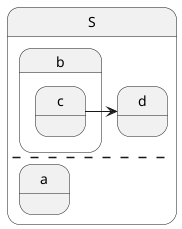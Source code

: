 {
  "sha1": "rhb3uzjjzke9y9wp7q56fd1nl5lxqtp",
  "insertion": {
    "when": "2024-10-25T11:14:05.567Z",
    "url": "https://github.com/plantuml/plantuml/issues/1484",
    "user": "The-Lum"
  }
}
@startuml
state S {
  state b {
    state c
  }
  c -> d
--
  state a
}
@enduml
